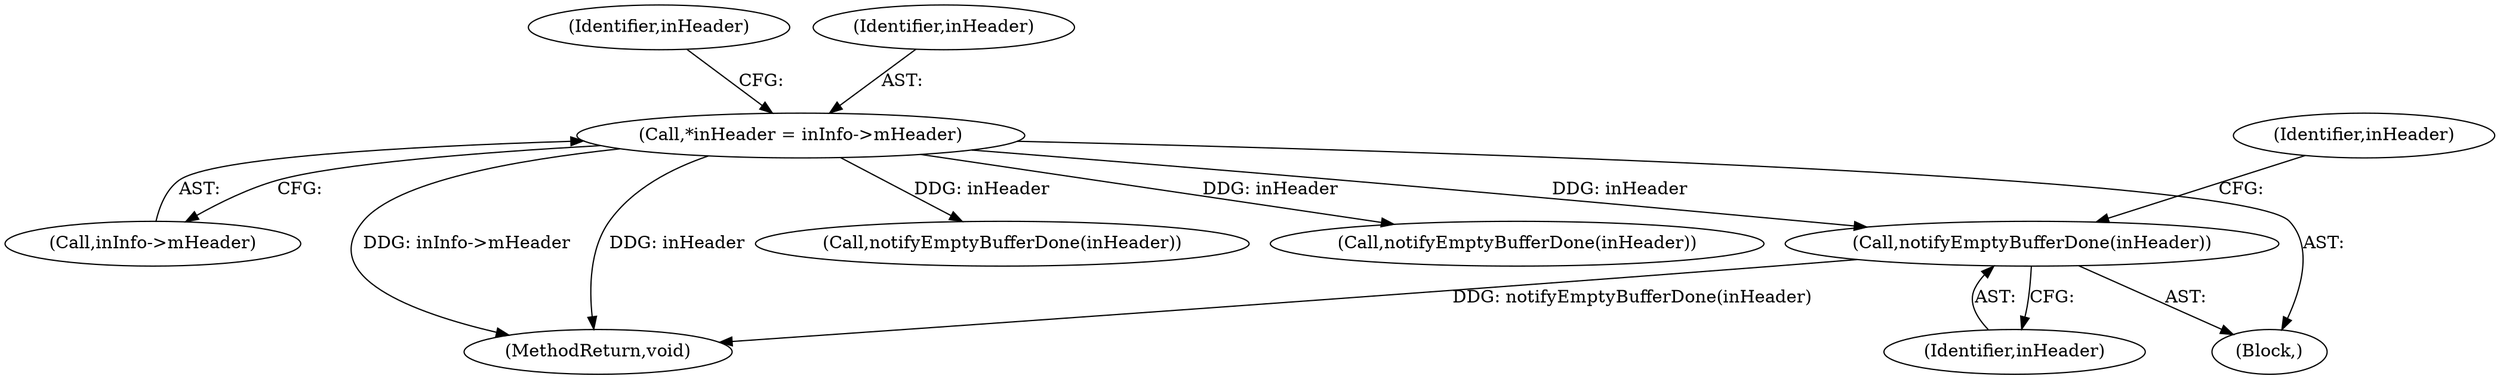 digraph "0_Android_4e32001e4196f39ddd0b86686ae0231c8f5ed944@pointer" {
"1000563" [label="(Call,notifyEmptyBufferDone(inHeader))"];
"1000320" [label="(Call,*inHeader = inInfo->mHeader)"];
"1000322" [label="(Call,inInfo->mHeader)"];
"1000313" [label="(Block,)"];
"1000564" [label="(Identifier,inHeader)"];
"1000585" [label="(MethodReturn,void)"];
"1000563" [label="(Call,notifyEmptyBufferDone(inHeader))"];
"1000328" [label="(Identifier,inHeader)"];
"1000566" [label="(Identifier,inHeader)"];
"1000321" [label="(Identifier,inHeader)"];
"1000339" [label="(Call,notifyEmptyBufferDone(inHeader))"];
"1000367" [label="(Call,notifyEmptyBufferDone(inHeader))"];
"1000320" [label="(Call,*inHeader = inInfo->mHeader)"];
"1000563" -> "1000313"  [label="AST: "];
"1000563" -> "1000564"  [label="CFG: "];
"1000564" -> "1000563"  [label="AST: "];
"1000566" -> "1000563"  [label="CFG: "];
"1000563" -> "1000585"  [label="DDG: notifyEmptyBufferDone(inHeader)"];
"1000320" -> "1000563"  [label="DDG: inHeader"];
"1000320" -> "1000313"  [label="AST: "];
"1000320" -> "1000322"  [label="CFG: "];
"1000321" -> "1000320"  [label="AST: "];
"1000322" -> "1000320"  [label="AST: "];
"1000328" -> "1000320"  [label="CFG: "];
"1000320" -> "1000585"  [label="DDG: inInfo->mHeader"];
"1000320" -> "1000585"  [label="DDG: inHeader"];
"1000320" -> "1000339"  [label="DDG: inHeader"];
"1000320" -> "1000367"  [label="DDG: inHeader"];
}
